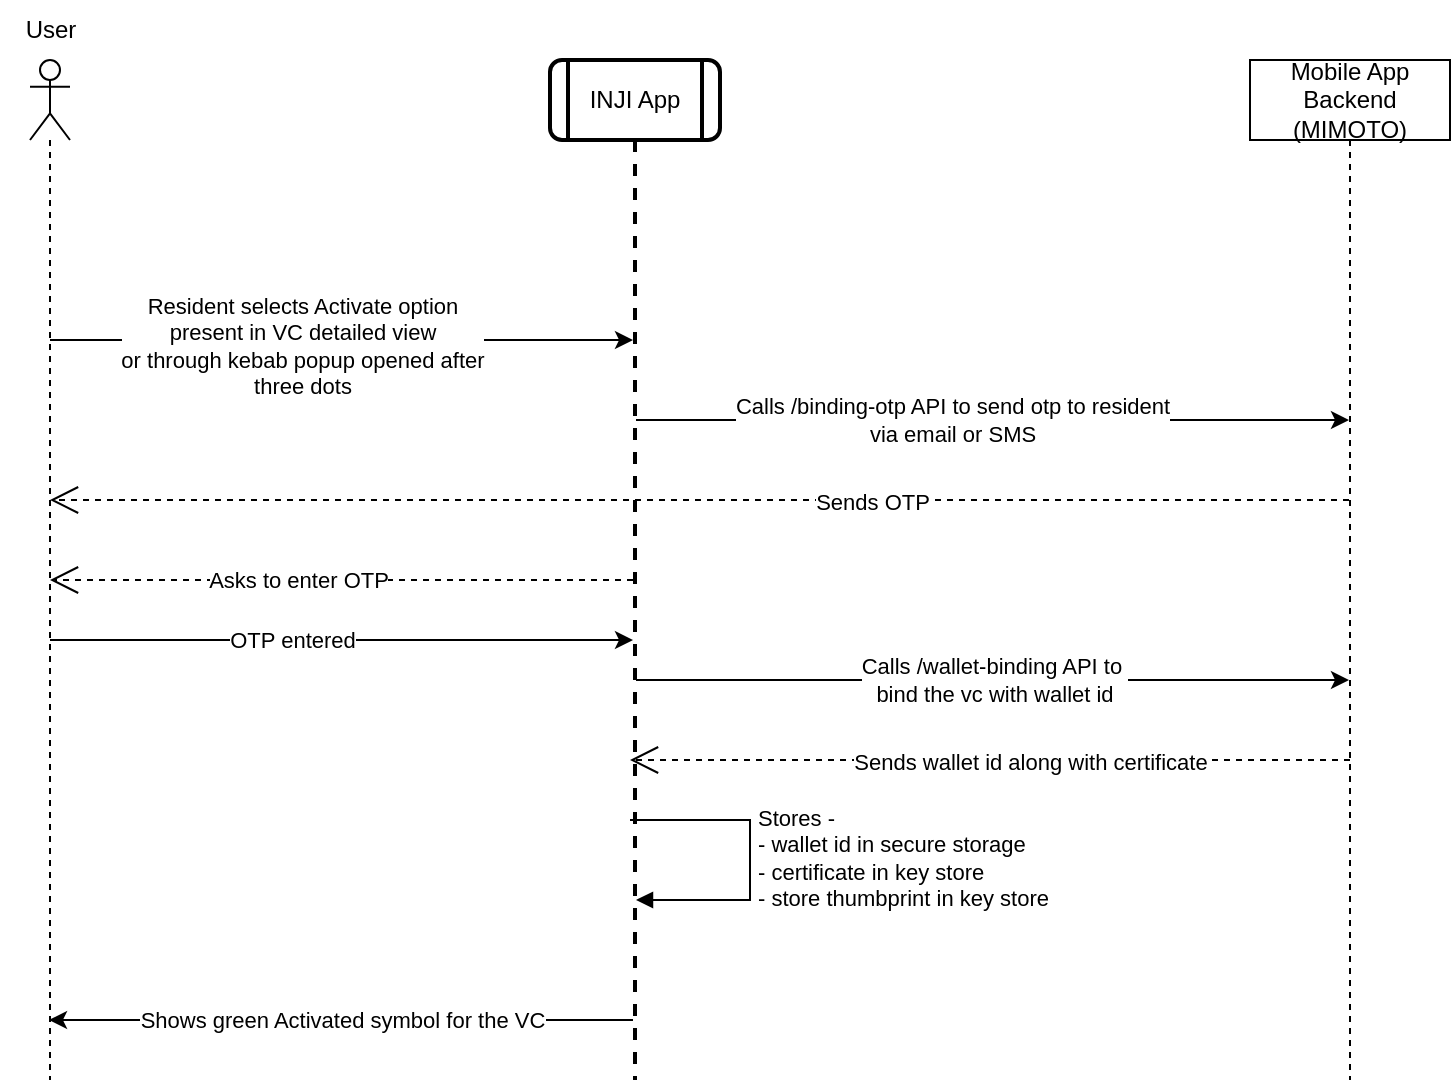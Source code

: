 <mxfile version="22.1.4" type="device">
  <diagram name="Page-1" id="2YBvvXClWsGukQMizWep">
    <mxGraphModel dx="896" dy="622" grid="1" gridSize="10" guides="1" tooltips="1" connect="1" arrows="1" fold="1" page="1" pageScale="1" pageWidth="850" pageHeight="1100" math="0" shadow="0">
      <root>
        <mxCell id="0" />
        <mxCell id="1" parent="0" />
        <mxCell id="P9vbLbW0i9mO5QJtbJ1Z-1" style="edgeStyle=elbowEdgeStyle;rounded=0;orthogonalLoop=1;jettySize=auto;html=1;elbow=vertical;curved=0;" parent="1" source="O33Dg_AS-0g0KVgm5leG-6" target="O33Dg_AS-0g0KVgm5leG-10" edge="1">
          <mxGeometry relative="1" as="geometry">
            <Array as="points">
              <mxPoint x="280" y="190" />
            </Array>
          </mxGeometry>
        </mxCell>
        <mxCell id="P9vbLbW0i9mO5QJtbJ1Z-2" value="Resident selects Activate option&lt;br&gt;present in VC detailed view&lt;br&gt;or through kebab popup opened after&lt;br&gt;three dots" style="edgeLabel;html=1;align=center;verticalAlign=middle;resizable=0;points=[];" parent="P9vbLbW0i9mO5QJtbJ1Z-1" vertex="1" connectable="0">
          <mxGeometry x="-0.14" y="-3" relative="1" as="geometry">
            <mxPoint as="offset" />
          </mxGeometry>
        </mxCell>
        <mxCell id="P9vbLbW0i9mO5QJtbJ1Z-9" value="OTP entered" style="edgeStyle=elbowEdgeStyle;rounded=0;orthogonalLoop=1;jettySize=auto;html=1;elbow=vertical;curved=0;" parent="1" source="O33Dg_AS-0g0KVgm5leG-6" target="O33Dg_AS-0g0KVgm5leG-10" edge="1">
          <mxGeometry x="-0.175" relative="1" as="geometry">
            <Array as="points">
              <mxPoint x="270" y="340" />
            </Array>
            <mxPoint x="1" as="offset" />
          </mxGeometry>
        </mxCell>
        <mxCell id="O33Dg_AS-0g0KVgm5leG-6" value="" style="shape=umlLifeline;perimeter=lifelinePerimeter;whiteSpace=wrap;html=1;container=1;dropTarget=0;collapsible=0;recursiveResize=0;outlineConnect=0;portConstraint=eastwest;newEdgeStyle={&quot;edgeStyle&quot;:&quot;elbowEdgeStyle&quot;,&quot;elbow&quot;:&quot;vertical&quot;,&quot;curved&quot;:0,&quot;rounded&quot;:0};participant=umlActor;fontStyle=0" parent="1" vertex="1">
          <mxGeometry x="100" y="50" width="20" height="510" as="geometry" />
        </mxCell>
        <mxCell id="O33Dg_AS-0g0KVgm5leG-8" value="User" style="text;html=1;align=center;verticalAlign=middle;resizable=0;points=[];autosize=1;strokeColor=none;fillColor=none;" parent="1" vertex="1">
          <mxGeometry x="85" y="20" width="50" height="30" as="geometry" />
        </mxCell>
        <mxCell id="P9vbLbW0i9mO5QJtbJ1Z-3" style="edgeStyle=elbowEdgeStyle;rounded=0;orthogonalLoop=1;jettySize=auto;html=1;elbow=vertical;curved=0;" parent="1" source="O33Dg_AS-0g0KVgm5leG-10" target="O33Dg_AS-0g0KVgm5leG-20" edge="1">
          <mxGeometry relative="1" as="geometry">
            <Array as="points">
              <mxPoint x="610" y="230" />
            </Array>
          </mxGeometry>
        </mxCell>
        <mxCell id="P9vbLbW0i9mO5QJtbJ1Z-4" value="Calls&amp;nbsp;/binding-otp API to send otp to resident&lt;br&gt;via email or SMS" style="edgeLabel;html=1;align=center;verticalAlign=middle;resizable=0;points=[];" parent="P9vbLbW0i9mO5QJtbJ1Z-3" vertex="1" connectable="0">
          <mxGeometry x="-0.263" y="1" relative="1" as="geometry">
            <mxPoint x="26" y="1" as="offset" />
          </mxGeometry>
        </mxCell>
        <mxCell id="P9vbLbW0i9mO5QJtbJ1Z-7" style="edgeStyle=elbowEdgeStyle;rounded=1;orthogonalLoop=1;jettySize=auto;html=1;elbow=horizontal;curved=0;endArrow=open;endSize=12;dashed=1;" parent="1" source="O33Dg_AS-0g0KVgm5leG-10" target="O33Dg_AS-0g0KVgm5leG-6" edge="1">
          <mxGeometry relative="1" as="geometry">
            <Array as="points">
              <mxPoint x="190" y="310" />
            </Array>
          </mxGeometry>
        </mxCell>
        <mxCell id="P9vbLbW0i9mO5QJtbJ1Z-8" value="Asks to enter OTP" style="edgeLabel;html=1;align=center;verticalAlign=middle;resizable=0;points=[];" parent="P9vbLbW0i9mO5QJtbJ1Z-7" vertex="1" connectable="0">
          <mxGeometry x="0.161" relative="1" as="geometry">
            <mxPoint x="1" as="offset" />
          </mxGeometry>
        </mxCell>
        <mxCell id="P9vbLbW0i9mO5QJtbJ1Z-10" value="Calls&amp;nbsp;/wallet-binding API to&amp;nbsp;&lt;br&gt;bind the vc with wallet id" style="edgeStyle=elbowEdgeStyle;rounded=0;orthogonalLoop=1;jettySize=auto;html=1;elbow=vertical;curved=0;" parent="1" source="O33Dg_AS-0g0KVgm5leG-10" target="O33Dg_AS-0g0KVgm5leG-20" edge="1">
          <mxGeometry relative="1" as="geometry">
            <Array as="points">
              <mxPoint x="480" y="360" />
            </Array>
          </mxGeometry>
        </mxCell>
        <mxCell id="P9vbLbW0i9mO5QJtbJ1Z-15" value="Shows green Activated symbol for the VC" style="edgeStyle=elbowEdgeStyle;rounded=0;orthogonalLoop=1;jettySize=auto;html=1;elbow=horizontal;curved=0;" parent="1" edge="1">
          <mxGeometry relative="1" as="geometry">
            <Array as="points">
              <mxPoint x="210" y="530" />
            </Array>
            <mxPoint x="401.5" y="530" as="sourcePoint" />
            <mxPoint x="109.5" y="530" as="targetPoint" />
          </mxGeometry>
        </mxCell>
        <mxCell id="O33Dg_AS-0g0KVgm5leG-10" value="INJI App" style="shape=umlLifeline;perimeter=lifelinePerimeter;whiteSpace=wrap;html=1;container=1;dropTarget=0;collapsible=0;recursiveResize=0;outlineConnect=0;portConstraint=eastwest;newEdgeStyle={&quot;edgeStyle&quot;:&quot;elbowEdgeStyle&quot;,&quot;elbow&quot;:&quot;vertical&quot;,&quot;curved&quot;:0,&quot;rounded&quot;:0};participant=process;verticalAlign=middle;strokeColor=default;shadow=0;dashed=0;strokeWidth=2;labelBackgroundColor=#ffffff;fillColor=default;fontColor=default;sketch=0;gradientColor=none;fontStyle=0;rounded=1;" parent="1" vertex="1">
          <mxGeometry x="360" y="50" width="85" height="510" as="geometry" />
        </mxCell>
        <mxCell id="P9vbLbW0i9mO5QJtbJ1Z-5" style="edgeStyle=elbowEdgeStyle;rounded=1;orthogonalLoop=1;jettySize=auto;html=1;elbow=vertical;curved=0;endArrow=open;endSize=12;dashed=1;" parent="1" source="O33Dg_AS-0g0KVgm5leG-20" target="O33Dg_AS-0g0KVgm5leG-6" edge="1">
          <mxGeometry relative="1" as="geometry">
            <Array as="points">
              <mxPoint x="210" y="270" />
            </Array>
          </mxGeometry>
        </mxCell>
        <mxCell id="P9vbLbW0i9mO5QJtbJ1Z-6" value="Sends OTP" style="edgeLabel;html=1;align=center;verticalAlign=middle;resizable=0;points=[];" parent="P9vbLbW0i9mO5QJtbJ1Z-5" vertex="1" connectable="0">
          <mxGeometry x="-0.137" y="1" relative="1" as="geometry">
            <mxPoint x="42" as="offset" />
          </mxGeometry>
        </mxCell>
        <mxCell id="O33Dg_AS-0g0KVgm5leG-20" value="Mobile App Backend&lt;br&gt;(MIMOTO)" style="shape=umlLifeline;perimeter=lifelinePerimeter;whiteSpace=wrap;html=1;container=1;dropTarget=0;collapsible=0;recursiveResize=0;outlineConnect=0;portConstraint=eastwest;newEdgeStyle={&quot;edgeStyle&quot;:&quot;elbowEdgeStyle&quot;,&quot;elbow&quot;:&quot;vertical&quot;,&quot;curved&quot;:0,&quot;rounded&quot;:0};" parent="1" vertex="1">
          <mxGeometry x="710" y="50" width="100" height="510" as="geometry" />
        </mxCell>
        <mxCell id="P9vbLbW0i9mO5QJtbJ1Z-14" value="Stores -&lt;br&gt;- wallet id in secure storage&lt;br&gt;- certificate in key store&lt;br&gt;- store thumbprint in key store" style="html=1;align=left;spacingLeft=2;endArrow=block;rounded=0;edgeStyle=orthogonalEdgeStyle;curved=0;rounded=0;" parent="1" target="O33Dg_AS-0g0KVgm5leG-10" edge="1">
          <mxGeometry x="0.003" relative="1" as="geometry">
            <mxPoint x="400" y="430" as="sourcePoint" />
            <Array as="points">
              <mxPoint x="460" y="430" />
              <mxPoint x="460" y="470" />
            </Array>
            <mxPoint x="480" y="510" as="targetPoint" />
            <mxPoint as="offset" />
          </mxGeometry>
        </mxCell>
        <mxCell id="b7yrb6rM1qhOUMGjui_Y-1" style="edgeStyle=elbowEdgeStyle;rounded=1;orthogonalLoop=1;jettySize=auto;html=1;elbow=vertical;curved=0;endArrow=open;endSize=12;dashed=1;" edge="1" parent="1">
          <mxGeometry relative="1" as="geometry">
            <Array as="points">
              <mxPoint x="500" y="400" />
            </Array>
            <mxPoint x="760" y="400" as="sourcePoint" />
            <mxPoint x="400" y="400" as="targetPoint" />
          </mxGeometry>
        </mxCell>
        <mxCell id="b7yrb6rM1qhOUMGjui_Y-2" value="Sends wallet id along with certificate" style="edgeLabel;html=1;align=center;verticalAlign=middle;resizable=0;points=[];" vertex="1" connectable="0" parent="b7yrb6rM1qhOUMGjui_Y-1">
          <mxGeometry x="-0.137" y="1" relative="1" as="geometry">
            <mxPoint x="-5" as="offset" />
          </mxGeometry>
        </mxCell>
      </root>
    </mxGraphModel>
  </diagram>
</mxfile>
